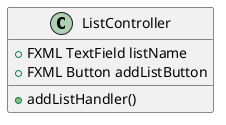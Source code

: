 @startuml
class ListController{
    +FXML TextField listName
    +FXML Button addListButton
    +addListHandler()
}
@enduml